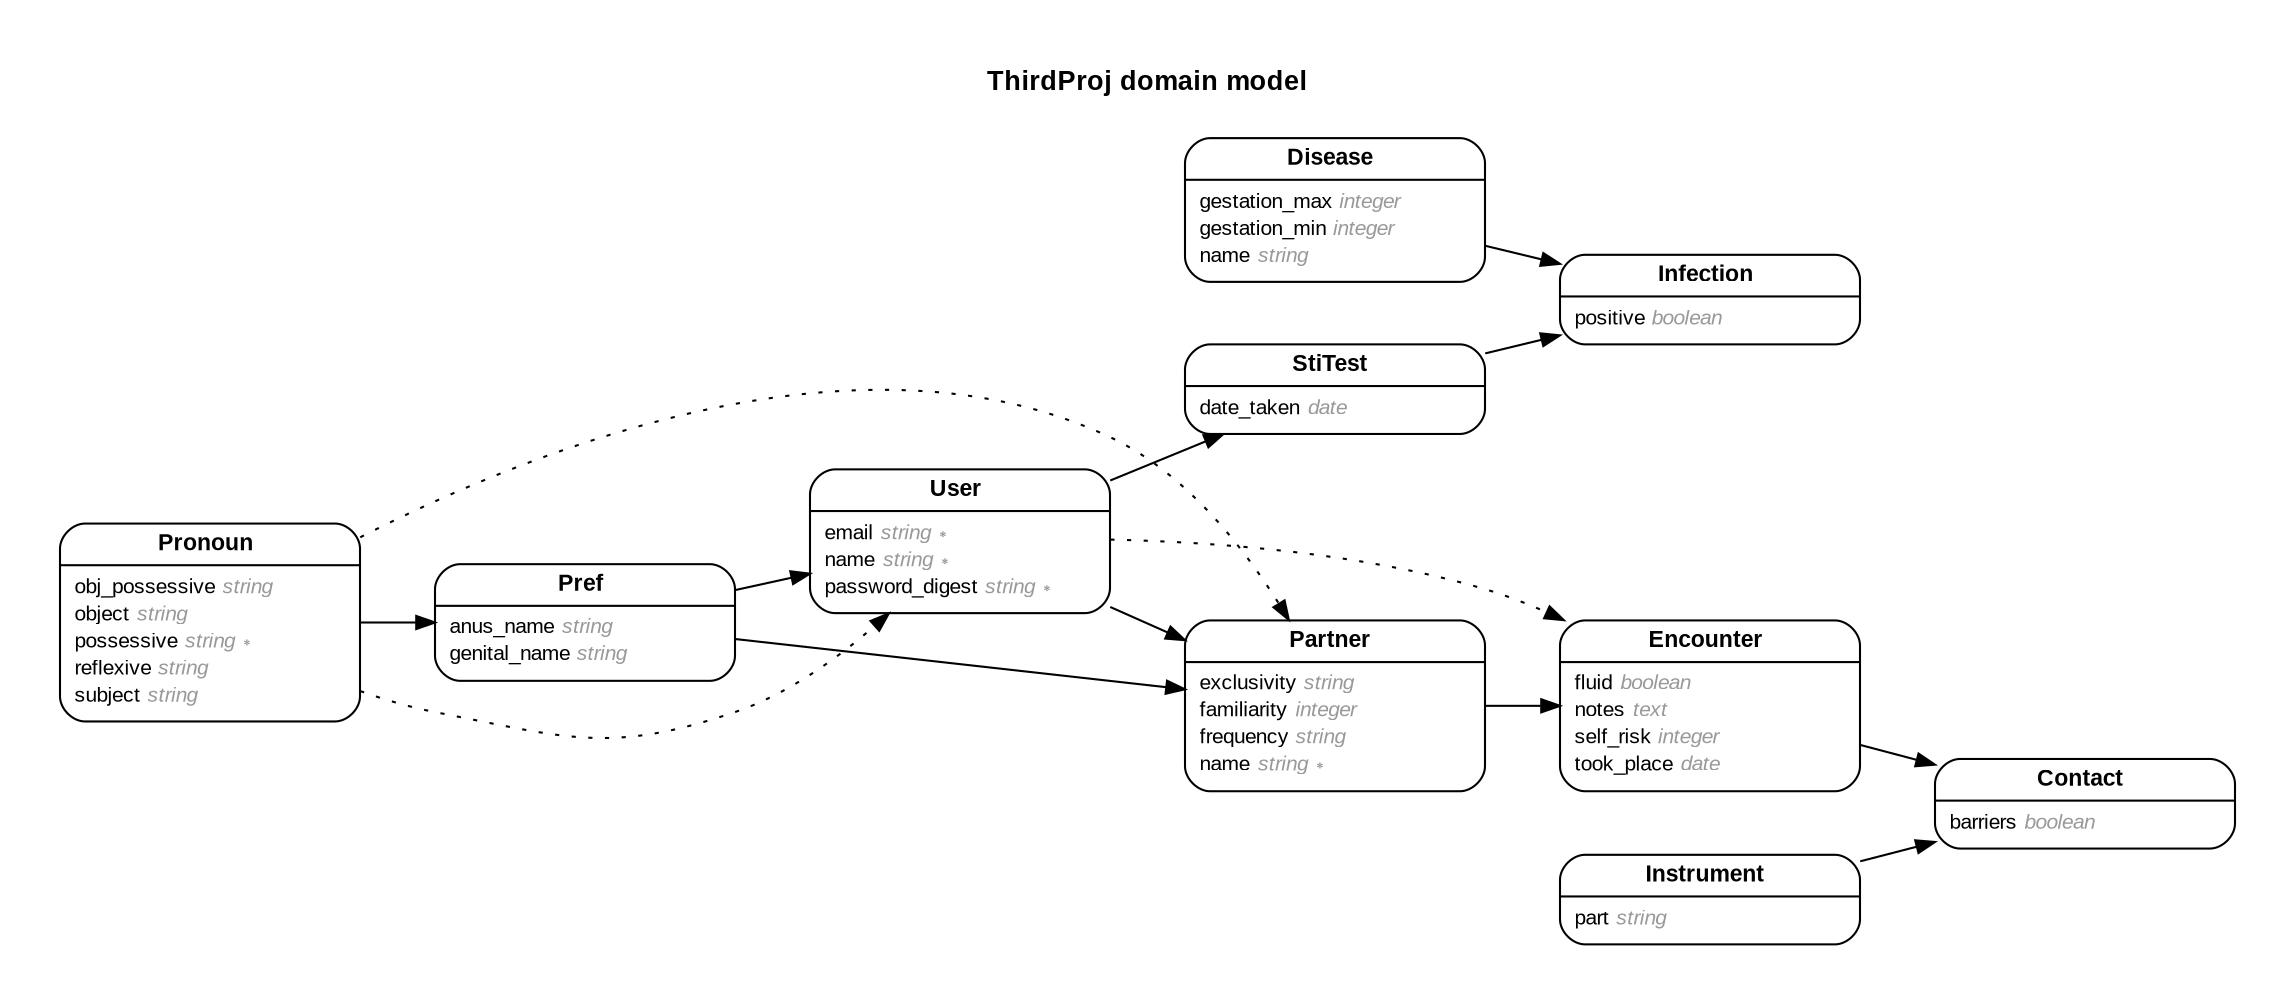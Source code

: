 digraph ThirdProj {
rankdir = "LR";
ranksep = "0.5";
nodesep = "0.4";
pad = "0.4,0.4";
margin = "0,0";
concentrate = "true";
labelloc = "t";
fontsize = "13";
fontname = "Arial Bold";
node[ shape  =  "Mrecord" , fontsize  =  "10" , fontname  =  "Arial" , margin  =  "0.07,0.05" , penwidth  =  "1.0"];
edge[ fontname  =  "Arial" , fontsize  =  "7" , dir  =  "both" , arrowsize  =  "0.9" , penwidth  =  "1.0" , labelangle  =  "32" , labeldistance  =  "1.8"];
label = "ThirdProj domain model\n\n";
m_Contact [label = <<table border="0" align="center" cellspacing="0.5" cellpadding="0" width="134">
  <tr><td align="center" valign="bottom" width="130"><font face="Arial Bold" point-size="11">Contact</font></td></tr>
</table>
|
<table border="0" align="left" cellspacing="2" cellpadding="0" width="134">
  <tr><td align="left" width="130" port="barriers">barriers <font face="Arial Italic" color="grey60">boolean</font></td></tr>
</table>
>];
m_Disease [label = <<table border="0" align="center" cellspacing="0.5" cellpadding="0" width="134">
  <tr><td align="center" valign="bottom" width="130"><font face="Arial Bold" point-size="11">Disease</font></td></tr>
</table>
|
<table border="0" align="left" cellspacing="2" cellpadding="0" width="134">
  <tr><td align="left" width="130" port="gestation_max">gestation_max <font face="Arial Italic" color="grey60">integer</font></td></tr>
  <tr><td align="left" width="130" port="gestation_min">gestation_min <font face="Arial Italic" color="grey60">integer</font></td></tr>
  <tr><td align="left" width="130" port="name">name <font face="Arial Italic" color="grey60">string</font></td></tr>
</table>
>];
m_Encounter [label = <<table border="0" align="center" cellspacing="0.5" cellpadding="0" width="134">
  <tr><td align="center" valign="bottom" width="130"><font face="Arial Bold" point-size="11">Encounter</font></td></tr>
</table>
|
<table border="0" align="left" cellspacing="2" cellpadding="0" width="134">
  <tr><td align="left" width="130" port="fluid">fluid <font face="Arial Italic" color="grey60">boolean</font></td></tr>
  <tr><td align="left" width="130" port="notes">notes <font face="Arial Italic" color="grey60">text</font></td></tr>
  <tr><td align="left" width="130" port="self_risk">self_risk <font face="Arial Italic" color="grey60">integer</font></td></tr>
  <tr><td align="left" width="130" port="took_place">took_place <font face="Arial Italic" color="grey60">date</font></td></tr>
</table>
>];
m_Infection [label = <<table border="0" align="center" cellspacing="0.5" cellpadding="0" width="134">
  <tr><td align="center" valign="bottom" width="130"><font face="Arial Bold" point-size="11">Infection</font></td></tr>
</table>
|
<table border="0" align="left" cellspacing="2" cellpadding="0" width="134">
  <tr><td align="left" width="130" port="positive">positive <font face="Arial Italic" color="grey60">boolean</font></td></tr>
</table>
>];
m_Instrument [label = <<table border="0" align="center" cellspacing="0.5" cellpadding="0" width="134">
  <tr><td align="center" valign="bottom" width="130"><font face="Arial Bold" point-size="11">Instrument</font></td></tr>
</table>
|
<table border="0" align="left" cellspacing="2" cellpadding="0" width="134">
  <tr><td align="left" width="130" port="part">part <font face="Arial Italic" color="grey60">string</font></td></tr>
</table>
>];
m_Partner [label = <<table border="0" align="center" cellspacing="0.5" cellpadding="0" width="134">
  <tr><td align="center" valign="bottom" width="130"><font face="Arial Bold" point-size="11">Partner</font></td></tr>
</table>
|
<table border="0" align="left" cellspacing="2" cellpadding="0" width="134">
  <tr><td align="left" width="130" port="exclusivity">exclusivity <font face="Arial Italic" color="grey60">string</font></td></tr>
  <tr><td align="left" width="130" port="familiarity">familiarity <font face="Arial Italic" color="grey60">integer</font></td></tr>
  <tr><td align="left" width="130" port="frequency">frequency <font face="Arial Italic" color="grey60">string</font></td></tr>
  <tr><td align="left" width="130" port="name">name <font face="Arial Italic" color="grey60">string ∗</font></td></tr>
</table>
>];
m_Pref [label = <<table border="0" align="center" cellspacing="0.5" cellpadding="0" width="134">
  <tr><td align="center" valign="bottom" width="130"><font face="Arial Bold" point-size="11">Pref</font></td></tr>
</table>
|
<table border="0" align="left" cellspacing="2" cellpadding="0" width="134">
  <tr><td align="left" width="130" port="anus_name">anus_name <font face="Arial Italic" color="grey60">string</font></td></tr>
  <tr><td align="left" width="130" port="genital_name">genital_name <font face="Arial Italic" color="grey60">string</font></td></tr>
</table>
>];
m_Pronoun [label = <<table border="0" align="center" cellspacing="0.5" cellpadding="0" width="134">
  <tr><td align="center" valign="bottom" width="130"><font face="Arial Bold" point-size="11">Pronoun</font></td></tr>
</table>
|
<table border="0" align="left" cellspacing="2" cellpadding="0" width="134">
  <tr><td align="left" width="130" port="obj_possessive">obj_possessive <font face="Arial Italic" color="grey60">string</font></td></tr>
  <tr><td align="left" width="130" port="object">object <font face="Arial Italic" color="grey60">string</font></td></tr>
  <tr><td align="left" width="130" port="possessive">possessive <font face="Arial Italic" color="grey60">string ∗</font></td></tr>
  <tr><td align="left" width="130" port="reflexive">reflexive <font face="Arial Italic" color="grey60">string</font></td></tr>
  <tr><td align="left" width="130" port="subject">subject <font face="Arial Italic" color="grey60">string</font></td></tr>
</table>
>];
m_StiTest [label = <<table border="0" align="center" cellspacing="0.5" cellpadding="0" width="134">
  <tr><td align="center" valign="bottom" width="130"><font face="Arial Bold" point-size="11">StiTest</font></td></tr>
</table>
|
<table border="0" align="left" cellspacing="2" cellpadding="0" width="134">
  <tr><td align="left" width="130" port="date_taken">date_taken <font face="Arial Italic" color="grey60">date</font></td></tr>
</table>
>];
m_User [label = <<table border="0" align="center" cellspacing="0.5" cellpadding="0" width="134">
  <tr><td align="center" valign="bottom" width="130"><font face="Arial Bold" point-size="11">User</font></td></tr>
</table>
|
<table border="0" align="left" cellspacing="2" cellpadding="0" width="134">
  <tr><td align="left" width="130" port="email">email <font face="Arial Italic" color="grey60">string ∗</font></td></tr>
  <tr><td align="left" width="130" port="name">name <font face="Arial Italic" color="grey60">string ∗</font></td></tr>
  <tr><td align="left" width="130" port="password_digest">password_digest <font face="Arial Italic" color="grey60">string ∗</font></td></tr>
</table>
>];
  m_Instrument -> m_Contact [arrowhead = "normal", arrowtail = "none", weight = "1"];
  m_Partner -> m_Encounter [arrowhead = "normal", arrowtail = "none", weight = "2"];
  m_Encounter -> m_Contact [arrowhead = "normal", arrowtail = "none", weight = "1"];
  m_Instrument -> m_Contact [arrowhead = "normal", arrowtail = "none", weight = "1"];
  m_User -> m_Partner [arrowhead = "normal", arrowtail = "none", weight = "2"];
  m_Pref -> m_Partner [arrowhead = "normal", arrowtail = "none", weight = "2"];
  m_Pref -> m_User [arrowhead = "normal", arrowtail = "none", weight = "2"];
  m_Pronoun -> m_Pref [arrowhead = "normal", arrowtail = "none", weight = "2"];
  m_Pronoun -> m_User [style = "dotted", arrowhead = "normal", arrowtail = "none", weight = "1", constraint = "false"];
  m_Pronoun -> m_Partner [style = "dotted", arrowhead = "normal", arrowtail = "none", weight = "1", constraint = "false"];
  m_StiTest -> m_Infection [arrowhead = "normal", arrowtail = "none", weight = "2"];
  m_StiTest -> m_Disease [style = "dotted", arrowhead = "normal", arrowtail = "none", weight = "2", constraint = "false"];
  m_User -> m_Encounter [style = "dotted", arrowhead = "normal", arrowtail = "none", weight = "1", constraint = "false"];
  m_User -> m_StiTest [arrowhead = "normal", arrowtail = "none", weight = "1"];
  m_Disease -> m_Infection [arrowhead = "normal", arrowtail = "none", weight = "2"];
}
